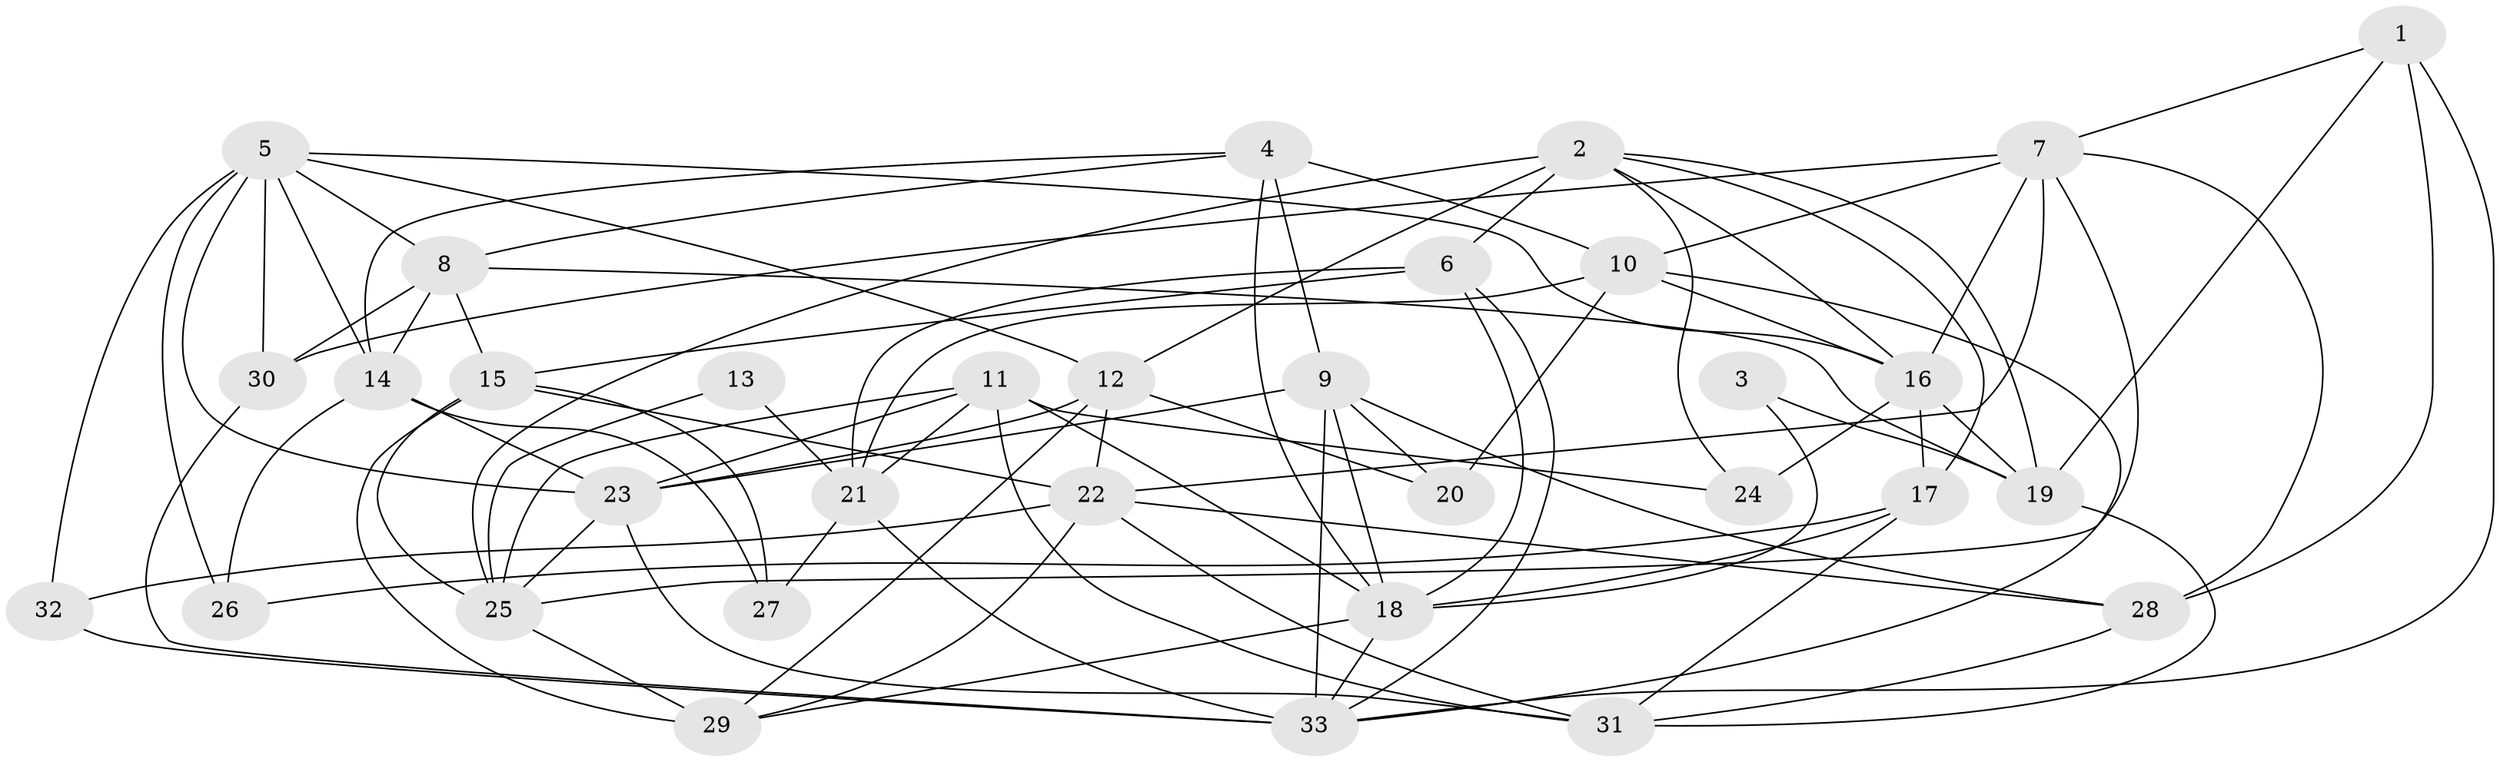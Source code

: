 // original degree distribution, {3: 0.2698412698412698, 5: 0.19047619047619047, 4: 0.20634920634920634, 2: 0.15873015873015872, 7: 0.047619047619047616, 6: 0.12698412698412698}
// Generated by graph-tools (version 1.1) at 2025/50/03/09/25 03:50:11]
// undirected, 33 vertices, 89 edges
graph export_dot {
graph [start="1"]
  node [color=gray90,style=filled];
  1;
  2;
  3;
  4;
  5;
  6;
  7;
  8;
  9;
  10;
  11;
  12;
  13;
  14;
  15;
  16;
  17;
  18;
  19;
  20;
  21;
  22;
  23;
  24;
  25;
  26;
  27;
  28;
  29;
  30;
  31;
  32;
  33;
  1 -- 7 [weight=1.0];
  1 -- 19 [weight=1.0];
  1 -- 28 [weight=1.0];
  1 -- 33 [weight=1.0];
  2 -- 6 [weight=1.0];
  2 -- 12 [weight=1.0];
  2 -- 16 [weight=1.0];
  2 -- 17 [weight=1.0];
  2 -- 19 [weight=1.0];
  2 -- 24 [weight=1.0];
  2 -- 25 [weight=2.0];
  3 -- 18 [weight=1.0];
  3 -- 19 [weight=1.0];
  4 -- 8 [weight=1.0];
  4 -- 9 [weight=2.0];
  4 -- 10 [weight=1.0];
  4 -- 14 [weight=1.0];
  4 -- 18 [weight=1.0];
  5 -- 8 [weight=1.0];
  5 -- 12 [weight=1.0];
  5 -- 14 [weight=1.0];
  5 -- 16 [weight=1.0];
  5 -- 23 [weight=1.0];
  5 -- 26 [weight=1.0];
  5 -- 30 [weight=1.0];
  5 -- 32 [weight=1.0];
  6 -- 15 [weight=1.0];
  6 -- 18 [weight=1.0];
  6 -- 21 [weight=1.0];
  6 -- 33 [weight=1.0];
  7 -- 10 [weight=1.0];
  7 -- 16 [weight=1.0];
  7 -- 22 [weight=1.0];
  7 -- 25 [weight=1.0];
  7 -- 28 [weight=1.0];
  7 -- 30 [weight=1.0];
  8 -- 14 [weight=1.0];
  8 -- 15 [weight=1.0];
  8 -- 19 [weight=2.0];
  8 -- 30 [weight=1.0];
  9 -- 18 [weight=2.0];
  9 -- 20 [weight=1.0];
  9 -- 23 [weight=2.0];
  9 -- 28 [weight=1.0];
  9 -- 33 [weight=1.0];
  10 -- 16 [weight=1.0];
  10 -- 20 [weight=1.0];
  10 -- 21 [weight=1.0];
  10 -- 33 [weight=1.0];
  11 -- 18 [weight=1.0];
  11 -- 21 [weight=1.0];
  11 -- 23 [weight=1.0];
  11 -- 24 [weight=1.0];
  11 -- 25 [weight=1.0];
  11 -- 31 [weight=1.0];
  12 -- 20 [weight=1.0];
  12 -- 22 [weight=1.0];
  12 -- 23 [weight=1.0];
  12 -- 29 [weight=1.0];
  13 -- 21 [weight=1.0];
  13 -- 25 [weight=1.0];
  14 -- 23 [weight=1.0];
  14 -- 26 [weight=1.0];
  14 -- 27 [weight=1.0];
  15 -- 22 [weight=1.0];
  15 -- 25 [weight=1.0];
  15 -- 27 [weight=1.0];
  15 -- 29 [weight=2.0];
  16 -- 17 [weight=1.0];
  16 -- 19 [weight=1.0];
  16 -- 24 [weight=1.0];
  17 -- 18 [weight=1.0];
  17 -- 26 [weight=1.0];
  17 -- 31 [weight=1.0];
  18 -- 29 [weight=1.0];
  18 -- 33 [weight=1.0];
  19 -- 31 [weight=1.0];
  21 -- 27 [weight=1.0];
  21 -- 33 [weight=1.0];
  22 -- 28 [weight=1.0];
  22 -- 29 [weight=1.0];
  22 -- 31 [weight=1.0];
  22 -- 32 [weight=1.0];
  23 -- 25 [weight=1.0];
  23 -- 31 [weight=1.0];
  25 -- 29 [weight=1.0];
  28 -- 31 [weight=1.0];
  30 -- 33 [weight=1.0];
  32 -- 33 [weight=1.0];
}
